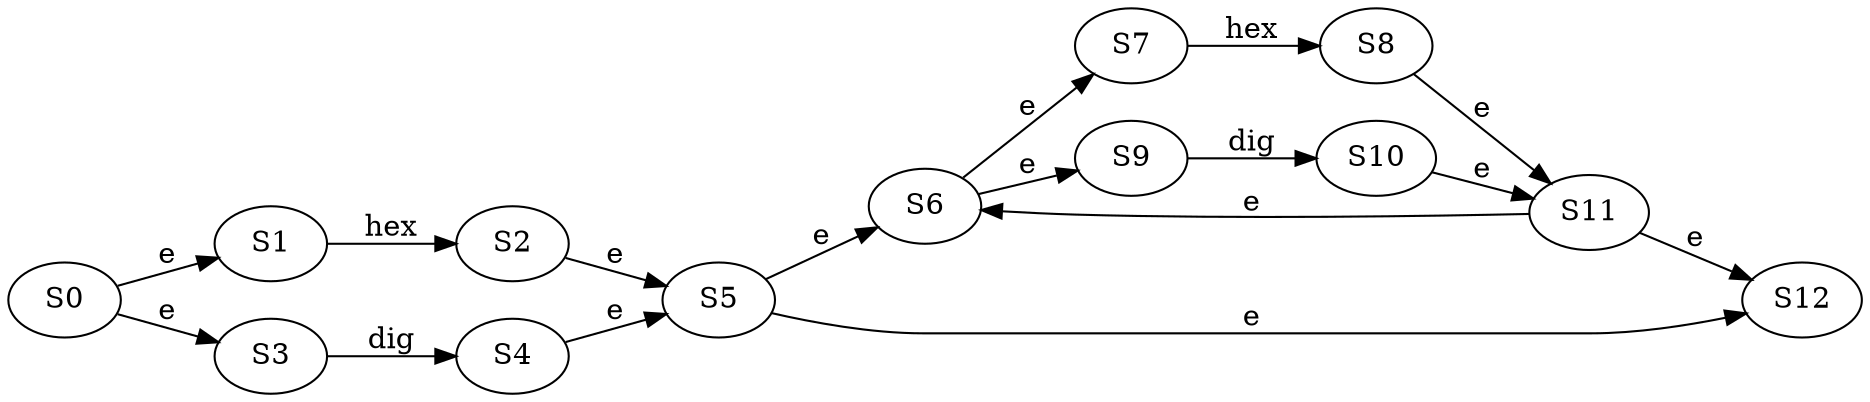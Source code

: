 digraph G { 
 rankdir=LR 
S0 -> S1
[label = "e"];
S1 -> S2
[label = "hex" ];
S0 -> S3
[label = "e"];
S3 -> S4
[label = "dig" ];
S2 -> S5
[label = "e"];
S4 -> S5
[label = "e"];
S5 -> S6
[label = "e"];
S6 -> S7
[label = "e"];
S7 -> S8
[label = "hex" ];
S6 -> S9
[label = "e"];
S9 -> S10
[label = "dig" ];
S8 -> S11
[label = "e"];
S10 -> S11
[label = "e"];
S11 -> S6
[label = "e"];
S11 -> S12
[label = "e"];
S5 -> S12
[label = "e"];
}
digraph G { 
 rankdir=LR 
S0 -> S1
[label = "dig" ];
S1 -> S2
[label = "e"];
S2 -> S3
[label = "dig" ];
S3 -> S2
[label = "e"];
S3 -> S4
[label = "e"];
S1 -> S4
[label = "e"];
}
